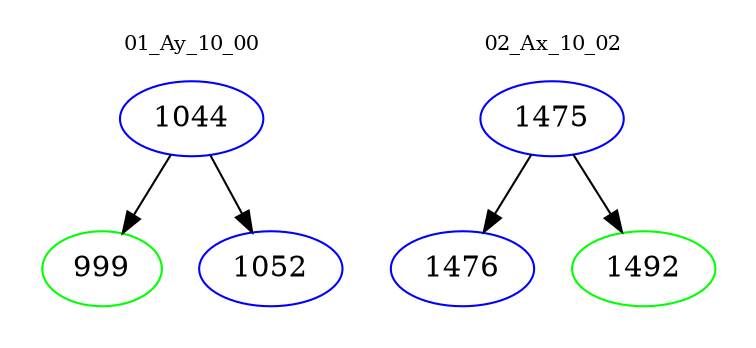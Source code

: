 digraph{
subgraph cluster_0 {
color = white
label = "01_Ay_10_00";
fontsize=10;
T0_1044 [label="1044", color="blue"]
T0_1044 -> T0_999 [color="black"]
T0_999 [label="999", color="green"]
T0_1044 -> T0_1052 [color="black"]
T0_1052 [label="1052", color="blue"]
}
subgraph cluster_1 {
color = white
label = "02_Ax_10_02";
fontsize=10;
T1_1475 [label="1475", color="blue"]
T1_1475 -> T1_1476 [color="black"]
T1_1476 [label="1476", color="blue"]
T1_1475 -> T1_1492 [color="black"]
T1_1492 [label="1492", color="green"]
}
}
